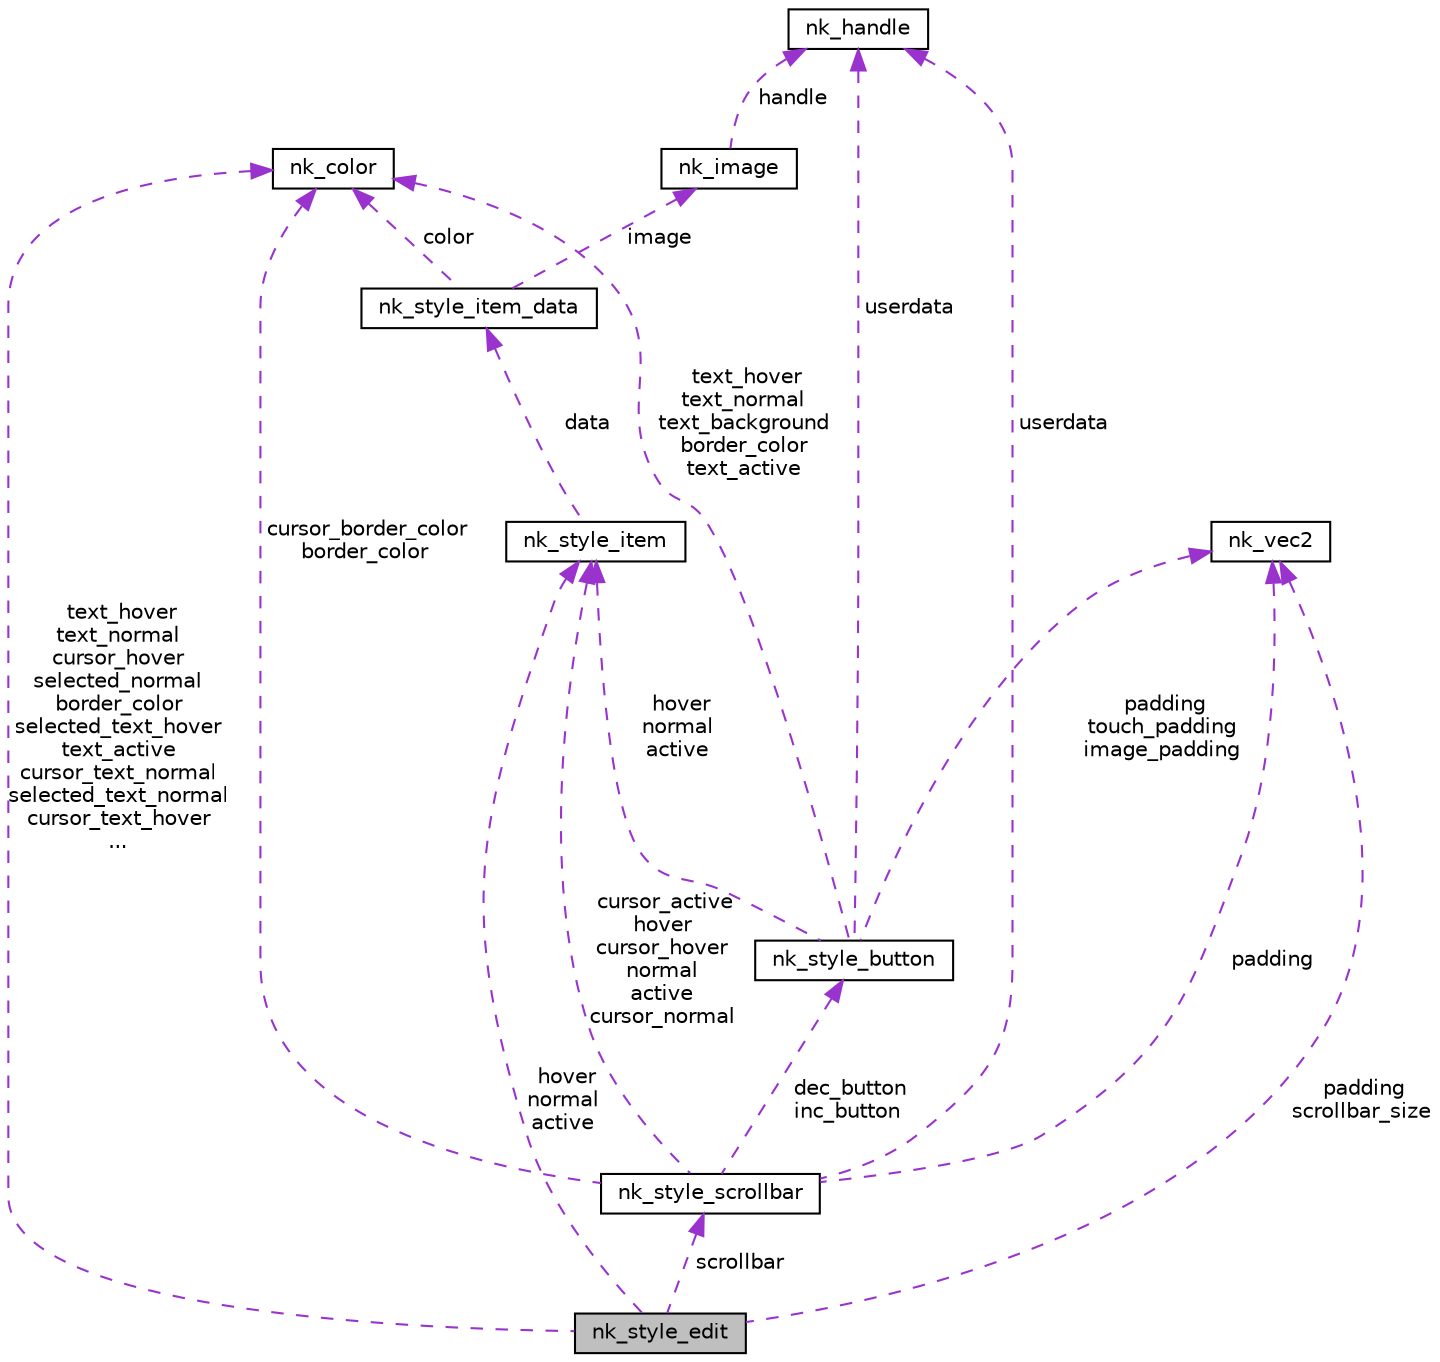 digraph "nk_style_edit"
{
 // LATEX_PDF_SIZE
  edge [fontname="Helvetica",fontsize="10",labelfontname="Helvetica",labelfontsize="10"];
  node [fontname="Helvetica",fontsize="10",shape=record];
  Node1 [label="nk_style_edit",height=0.2,width=0.4,color="black", fillcolor="grey75", style="filled", fontcolor="black",tooltip=" "];
  Node2 -> Node1 [dir="back",color="darkorchid3",fontsize="10",style="dashed",label=" hover\nnormal\nactive" ,fontname="Helvetica"];
  Node2 [label="nk_style_item",height=0.2,width=0.4,color="black", fillcolor="white", style="filled",URL="$structnk__style__item.html",tooltip=" "];
  Node3 -> Node2 [dir="back",color="darkorchid3",fontsize="10",style="dashed",label=" data" ,fontname="Helvetica"];
  Node3 [label="nk_style_item_data",height=0.2,width=0.4,color="black", fillcolor="white", style="filled",URL="$unionnk__style__item__data.html",tooltip=" "];
  Node4 -> Node3 [dir="back",color="darkorchid3",fontsize="10",style="dashed",label=" color" ,fontname="Helvetica"];
  Node4 [label="nk_color",height=0.2,width=0.4,color="black", fillcolor="white", style="filled",URL="$structnk__color.html",tooltip=" "];
  Node5 -> Node3 [dir="back",color="darkorchid3",fontsize="10",style="dashed",label=" image" ,fontname="Helvetica"];
  Node5 [label="nk_image",height=0.2,width=0.4,color="black", fillcolor="white", style="filled",URL="$structnk__image.html",tooltip=" "];
  Node6 -> Node5 [dir="back",color="darkorchid3",fontsize="10",style="dashed",label=" handle" ,fontname="Helvetica"];
  Node6 [label="nk_handle",height=0.2,width=0.4,color="black", fillcolor="white", style="filled",URL="$unionnk__handle.html",tooltip=" "];
  Node4 -> Node1 [dir="back",color="darkorchid3",fontsize="10",style="dashed",label=" text_hover\ntext_normal\ncursor_hover\nselected_normal\nborder_color\nselected_text_hover\ntext_active\ncursor_text_normal\nselected_text_normal\ncursor_text_hover\n..." ,fontname="Helvetica"];
  Node7 -> Node1 [dir="back",color="darkorchid3",fontsize="10",style="dashed",label=" padding\nscrollbar_size" ,fontname="Helvetica"];
  Node7 [label="nk_vec2",height=0.2,width=0.4,color="black", fillcolor="white", style="filled",URL="$structnk__vec2.html",tooltip=" "];
  Node8 -> Node1 [dir="back",color="darkorchid3",fontsize="10",style="dashed",label=" scrollbar" ,fontname="Helvetica"];
  Node8 [label="nk_style_scrollbar",height=0.2,width=0.4,color="black", fillcolor="white", style="filled",URL="$structnk__style__scrollbar.html",tooltip=" "];
  Node2 -> Node8 [dir="back",color="darkorchid3",fontsize="10",style="dashed",label=" cursor_active\nhover\ncursor_hover\nnormal\nactive\ncursor_normal" ,fontname="Helvetica"];
  Node4 -> Node8 [dir="back",color="darkorchid3",fontsize="10",style="dashed",label=" cursor_border_color\nborder_color" ,fontname="Helvetica"];
  Node9 -> Node8 [dir="back",color="darkorchid3",fontsize="10",style="dashed",label=" dec_button\ninc_button" ,fontname="Helvetica"];
  Node9 [label="nk_style_button",height=0.2,width=0.4,color="black", fillcolor="white", style="filled",URL="$structnk__style__button.html",tooltip=" "];
  Node2 -> Node9 [dir="back",color="darkorchid3",fontsize="10",style="dashed",label=" hover\nnormal\nactive" ,fontname="Helvetica"];
  Node4 -> Node9 [dir="back",color="darkorchid3",fontsize="10",style="dashed",label=" text_hover\ntext_normal\ntext_background\nborder_color\ntext_active" ,fontname="Helvetica"];
  Node7 -> Node9 [dir="back",color="darkorchid3",fontsize="10",style="dashed",label=" padding\ntouch_padding\nimage_padding" ,fontname="Helvetica"];
  Node6 -> Node9 [dir="back",color="darkorchid3",fontsize="10",style="dashed",label=" userdata" ,fontname="Helvetica"];
  Node7 -> Node8 [dir="back",color="darkorchid3",fontsize="10",style="dashed",label=" padding" ,fontname="Helvetica"];
  Node6 -> Node8 [dir="back",color="darkorchid3",fontsize="10",style="dashed",label=" userdata" ,fontname="Helvetica"];
}
